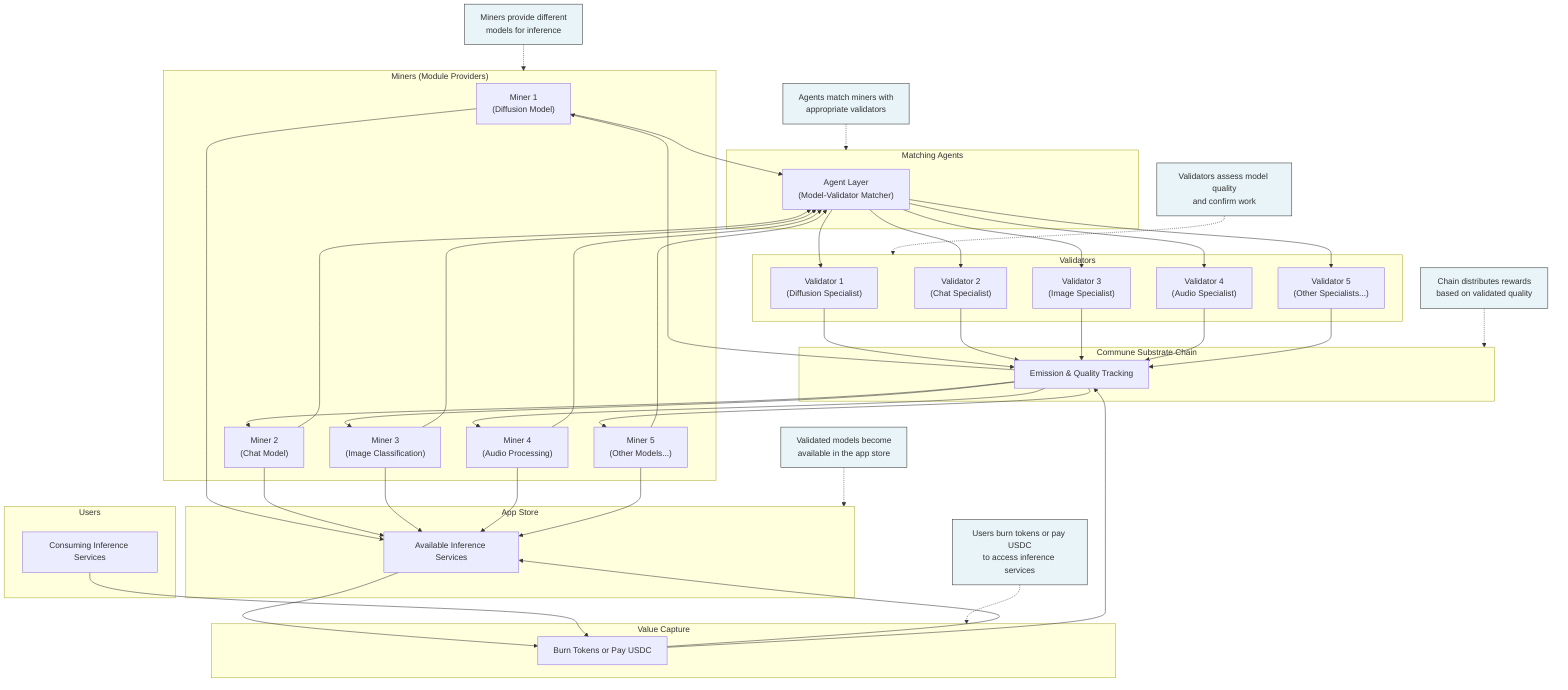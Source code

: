 flowchart TD
    %% Define the main components
    subgraph Miners["Miners (Module Providers)"]
        M1["Miner 1\n(Diffusion Model)"]
        M2["Miner 2\n(Chat Model)"]
        M3["Miner 3\n(Image Classification)"]
        M4["Miner 4\n(Audio Processing)"]
        M5["Miner 5\n(Other Models...)"]
    end

    subgraph Agents["Matching Agents"]
        A["Agent Layer\n(Model-Validator Matcher)"]
    end

    subgraph Validators["Validators"]
        V1["Validator 1\n(Diffusion Specialist)"]
        V2["Validator 2\n(Chat Specialist)"]
        V3["Validator 3\n(Image Specialist)"]
        V4["Validator 4\n(Audio Specialist)"]
        V5["Validator 5\n(Other Specialists...)"]
    end

    subgraph Chain["Commune Substrate Chain"]
        C["Emission & Quality Tracking"]
    end

    subgraph AppStore["App Store"]
        AS["Available Inference Services"]
    end
    
    subgraph Users["Users"]
        U["Consuming Inference Services"]
    end
    
    subgraph ValueCapture["Value Capture"]
        VC["Burn Tokens or Pay USDC"]
    end

    %% Connections
    %% Miner to Agent connections
    M1 --> A
    M2 --> A
    M3 --> A
    M4 --> A
    M5 --> A

    %% Agent to Validator connections
    A --> V1
    A --> V2
    A --> V3
    A --> V4
    A --> V5

    %% Validator to Chain connections
    V1 --> C
    V2 --> C
    V3 --> C
    V4 --> C
    V5 --> C

    %% Chain to Miner connections (rewards)
    C --> M1
    C --> M2
    C --> M3
    C --> M4
    C --> M5

    %% Miner to App Store connections
    M1 --> AS
    M2 --> AS
    M3 --> AS
    M4 --> AS
    M5 --> AS
    
    %% Value Capture connections
    AS --> VC
    U --> VC
    VC --> AS
    VC --> C
    
    %% Add explanatory notes
    classDef noteStyle fill:#e8f4f8,stroke:#333,stroke-width:1px
    
    Note1["Miners provide different\nmodels for inference"]:::noteStyle
    Note2["Agents match miners with\nappropriate validators"]:::noteStyle
    Note3["Validators assess model quality\nand confirm work"]:::noteStyle
    Note4["Chain distributes rewards\nbased on validated quality"]:::noteStyle
    Note5["Validated models become\navailable in the app store"]:::noteStyle
    Note6["Users burn tokens or pay USDC\nto access inference services"]:::noteStyle
    
    %% Connect notes to relevant components
    Note1 -.-> Miners
    Note2 -.-> Agents
    Note3 -.-> Validators
    Note4 -.-> Chain
    Note5 -.-> AppStore
    Note6 -.-> ValueCapture